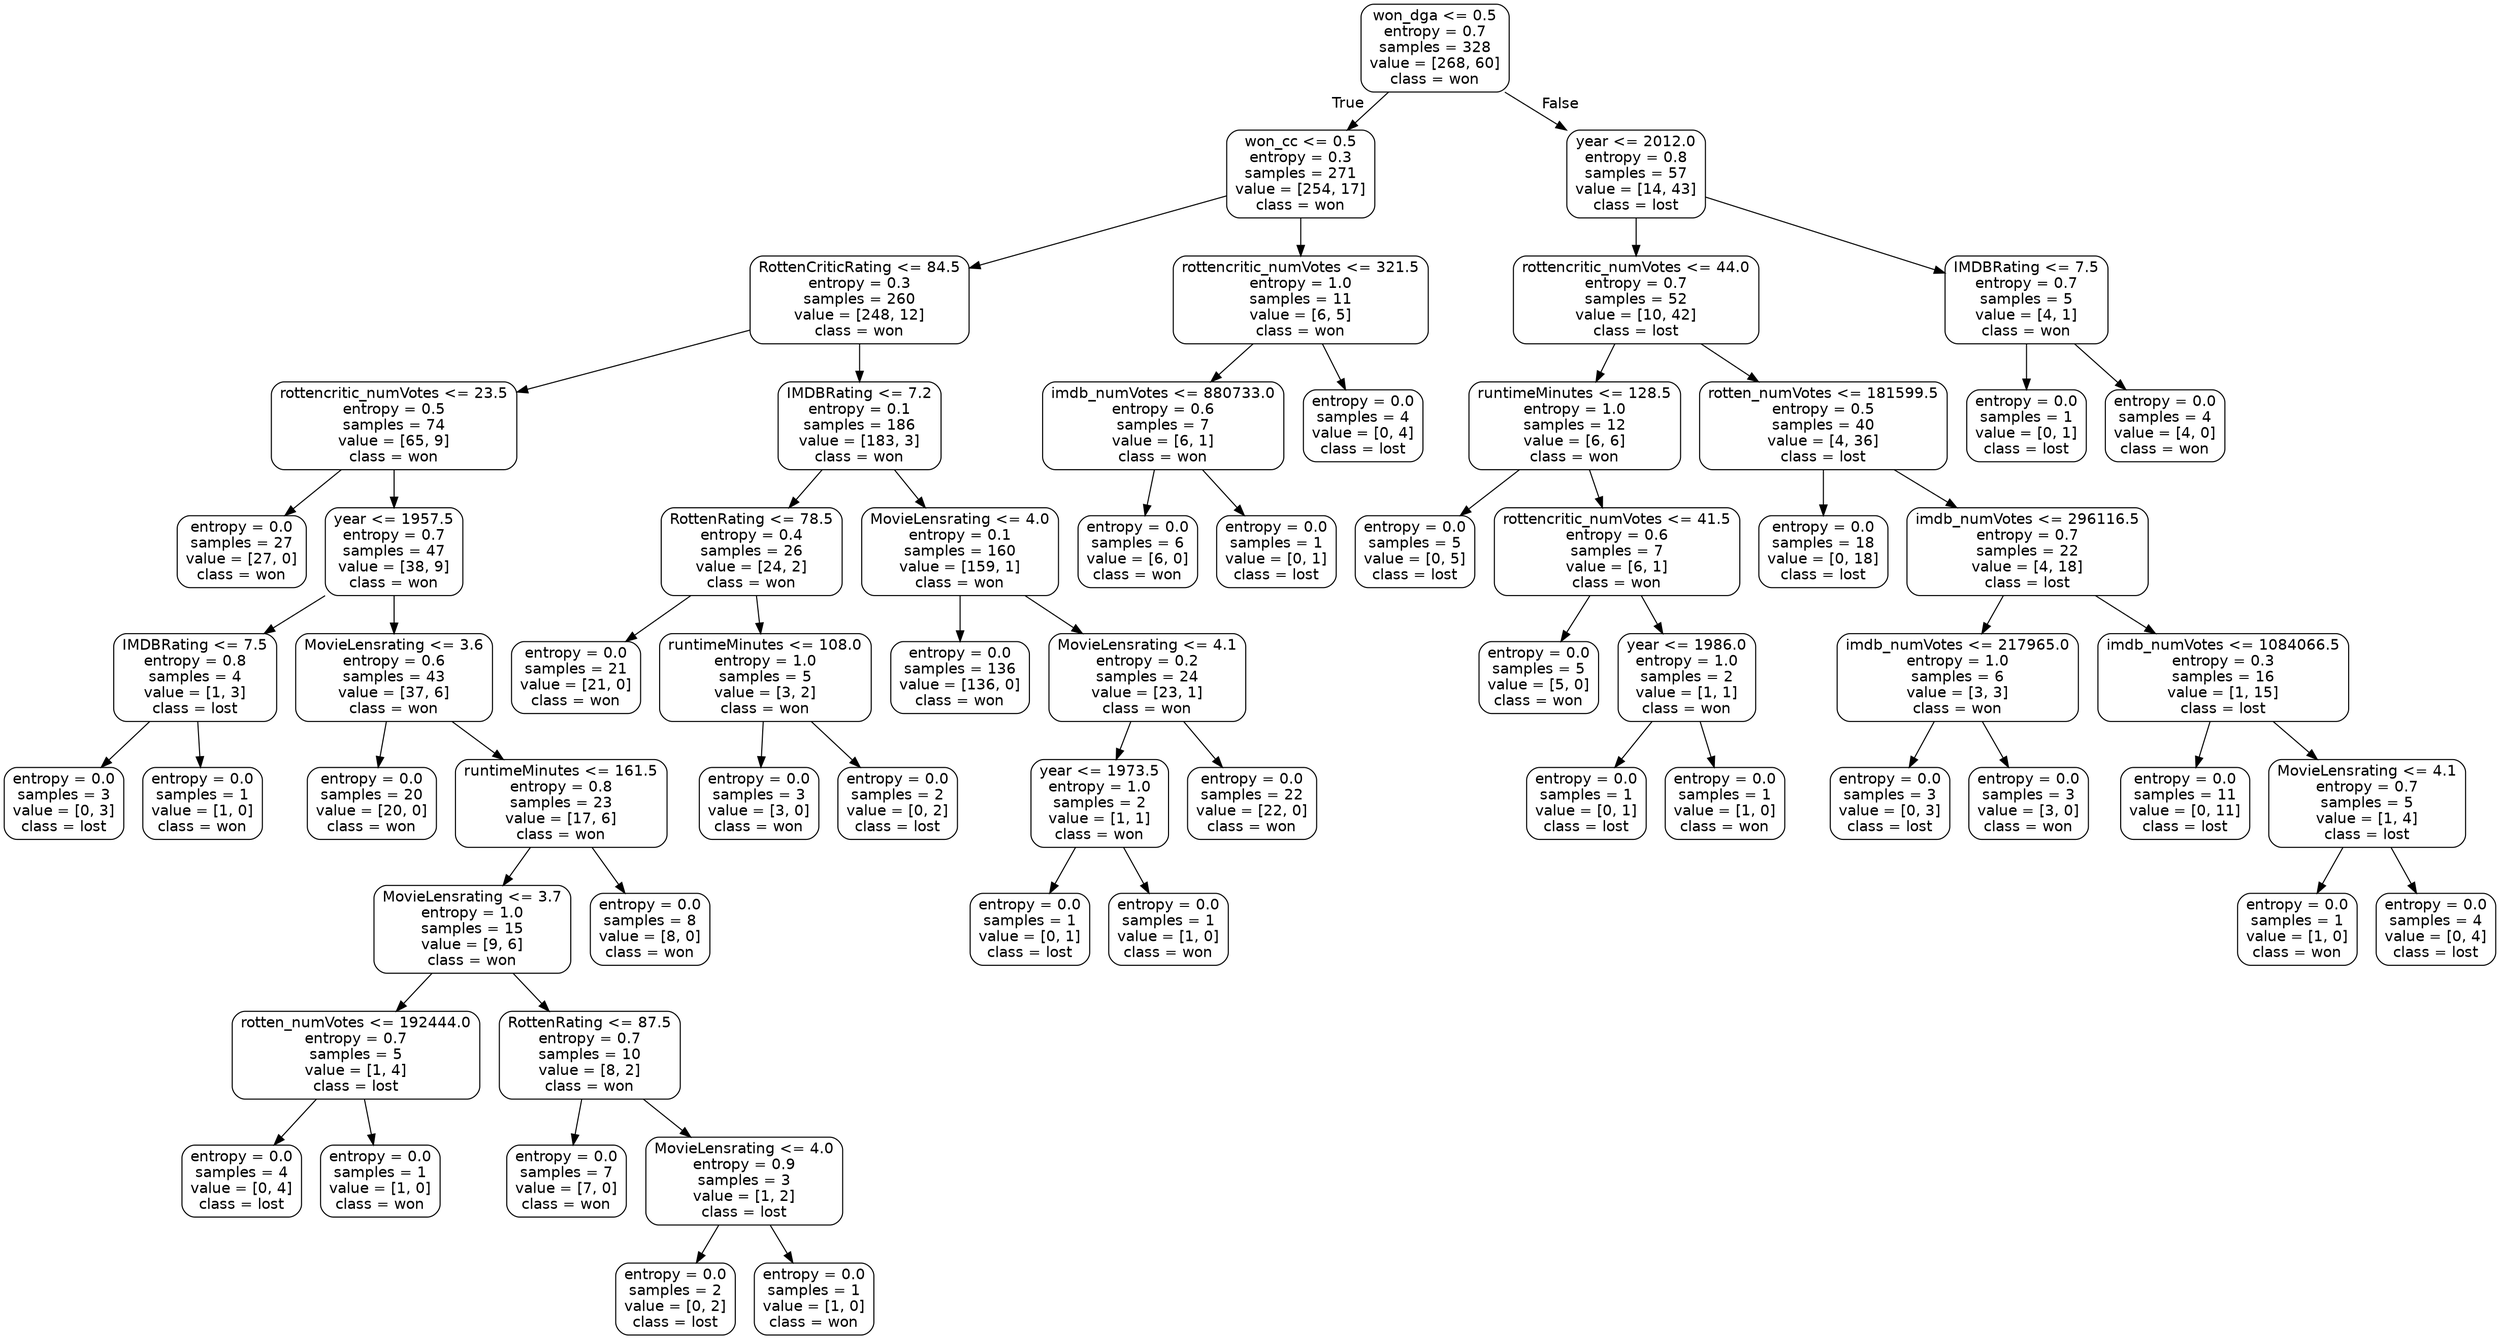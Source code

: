 digraph Tree {
node [shape=box, style="rounded", color="black", fontname=helvetica] ;
edge [fontname=helvetica] ;
0 [label="won_dga <= 0.5\nentropy = 0.7\nsamples = 328\nvalue = [268, 60]\nclass = won"] ;
1 [label="won_cc <= 0.5\nentropy = 0.3\nsamples = 271\nvalue = [254, 17]\nclass = won"] ;
0 -> 1 [labeldistance=2.5, labelangle=45, headlabel="True"] ;
2 [label="RottenCriticRating <= 84.5\nentropy = 0.3\nsamples = 260\nvalue = [248, 12]\nclass = won"] ;
1 -> 2 ;
3 [label="rottencritic_numVotes <= 23.5\nentropy = 0.5\nsamples = 74\nvalue = [65, 9]\nclass = won"] ;
2 -> 3 ;
4 [label="entropy = 0.0\nsamples = 27\nvalue = [27, 0]\nclass = won"] ;
3 -> 4 ;
5 [label="year <= 1957.5\nentropy = 0.7\nsamples = 47\nvalue = [38, 9]\nclass = won"] ;
3 -> 5 ;
6 [label="IMDBRating <= 7.5\nentropy = 0.8\nsamples = 4\nvalue = [1, 3]\nclass = lost"] ;
5 -> 6 ;
7 [label="entropy = 0.0\nsamples = 3\nvalue = [0, 3]\nclass = lost"] ;
6 -> 7 ;
8 [label="entropy = 0.0\nsamples = 1\nvalue = [1, 0]\nclass = won"] ;
6 -> 8 ;
9 [label="MovieLensrating <= 3.6\nentropy = 0.6\nsamples = 43\nvalue = [37, 6]\nclass = won"] ;
5 -> 9 ;
10 [label="entropy = 0.0\nsamples = 20\nvalue = [20, 0]\nclass = won"] ;
9 -> 10 ;
11 [label="runtimeMinutes <= 161.5\nentropy = 0.8\nsamples = 23\nvalue = [17, 6]\nclass = won"] ;
9 -> 11 ;
12 [label="MovieLensrating <= 3.7\nentropy = 1.0\nsamples = 15\nvalue = [9, 6]\nclass = won"] ;
11 -> 12 ;
13 [label="rotten_numVotes <= 192444.0\nentropy = 0.7\nsamples = 5\nvalue = [1, 4]\nclass = lost"] ;
12 -> 13 ;
14 [label="entropy = 0.0\nsamples = 4\nvalue = [0, 4]\nclass = lost"] ;
13 -> 14 ;
15 [label="entropy = 0.0\nsamples = 1\nvalue = [1, 0]\nclass = won"] ;
13 -> 15 ;
16 [label="RottenRating <= 87.5\nentropy = 0.7\nsamples = 10\nvalue = [8, 2]\nclass = won"] ;
12 -> 16 ;
17 [label="entropy = 0.0\nsamples = 7\nvalue = [7, 0]\nclass = won"] ;
16 -> 17 ;
18 [label="MovieLensrating <= 4.0\nentropy = 0.9\nsamples = 3\nvalue = [1, 2]\nclass = lost"] ;
16 -> 18 ;
19 [label="entropy = 0.0\nsamples = 2\nvalue = [0, 2]\nclass = lost"] ;
18 -> 19 ;
20 [label="entropy = 0.0\nsamples = 1\nvalue = [1, 0]\nclass = won"] ;
18 -> 20 ;
21 [label="entropy = 0.0\nsamples = 8\nvalue = [8, 0]\nclass = won"] ;
11 -> 21 ;
22 [label="IMDBRating <= 7.2\nentropy = 0.1\nsamples = 186\nvalue = [183, 3]\nclass = won"] ;
2 -> 22 ;
23 [label="RottenRating <= 78.5\nentropy = 0.4\nsamples = 26\nvalue = [24, 2]\nclass = won"] ;
22 -> 23 ;
24 [label="entropy = 0.0\nsamples = 21\nvalue = [21, 0]\nclass = won"] ;
23 -> 24 ;
25 [label="runtimeMinutes <= 108.0\nentropy = 1.0\nsamples = 5\nvalue = [3, 2]\nclass = won"] ;
23 -> 25 ;
26 [label="entropy = 0.0\nsamples = 3\nvalue = [3, 0]\nclass = won"] ;
25 -> 26 ;
27 [label="entropy = 0.0\nsamples = 2\nvalue = [0, 2]\nclass = lost"] ;
25 -> 27 ;
28 [label="MovieLensrating <= 4.0\nentropy = 0.1\nsamples = 160\nvalue = [159, 1]\nclass = won"] ;
22 -> 28 ;
29 [label="entropy = 0.0\nsamples = 136\nvalue = [136, 0]\nclass = won"] ;
28 -> 29 ;
30 [label="MovieLensrating <= 4.1\nentropy = 0.2\nsamples = 24\nvalue = [23, 1]\nclass = won"] ;
28 -> 30 ;
31 [label="year <= 1973.5\nentropy = 1.0\nsamples = 2\nvalue = [1, 1]\nclass = won"] ;
30 -> 31 ;
32 [label="entropy = 0.0\nsamples = 1\nvalue = [0, 1]\nclass = lost"] ;
31 -> 32 ;
33 [label="entropy = 0.0\nsamples = 1\nvalue = [1, 0]\nclass = won"] ;
31 -> 33 ;
34 [label="entropy = 0.0\nsamples = 22\nvalue = [22, 0]\nclass = won"] ;
30 -> 34 ;
35 [label="rottencritic_numVotes <= 321.5\nentropy = 1.0\nsamples = 11\nvalue = [6, 5]\nclass = won"] ;
1 -> 35 ;
36 [label="imdb_numVotes <= 880733.0\nentropy = 0.6\nsamples = 7\nvalue = [6, 1]\nclass = won"] ;
35 -> 36 ;
37 [label="entropy = 0.0\nsamples = 6\nvalue = [6, 0]\nclass = won"] ;
36 -> 37 ;
38 [label="entropy = 0.0\nsamples = 1\nvalue = [0, 1]\nclass = lost"] ;
36 -> 38 ;
39 [label="entropy = 0.0\nsamples = 4\nvalue = [0, 4]\nclass = lost"] ;
35 -> 39 ;
40 [label="year <= 2012.0\nentropy = 0.8\nsamples = 57\nvalue = [14, 43]\nclass = lost"] ;
0 -> 40 [labeldistance=2.5, labelangle=-45, headlabel="False"] ;
41 [label="rottencritic_numVotes <= 44.0\nentropy = 0.7\nsamples = 52\nvalue = [10, 42]\nclass = lost"] ;
40 -> 41 ;
42 [label="runtimeMinutes <= 128.5\nentropy = 1.0\nsamples = 12\nvalue = [6, 6]\nclass = won"] ;
41 -> 42 ;
43 [label="entropy = 0.0\nsamples = 5\nvalue = [0, 5]\nclass = lost"] ;
42 -> 43 ;
44 [label="rottencritic_numVotes <= 41.5\nentropy = 0.6\nsamples = 7\nvalue = [6, 1]\nclass = won"] ;
42 -> 44 ;
45 [label="entropy = 0.0\nsamples = 5\nvalue = [5, 0]\nclass = won"] ;
44 -> 45 ;
46 [label="year <= 1986.0\nentropy = 1.0\nsamples = 2\nvalue = [1, 1]\nclass = won"] ;
44 -> 46 ;
47 [label="entropy = 0.0\nsamples = 1\nvalue = [0, 1]\nclass = lost"] ;
46 -> 47 ;
48 [label="entropy = 0.0\nsamples = 1\nvalue = [1, 0]\nclass = won"] ;
46 -> 48 ;
49 [label="rotten_numVotes <= 181599.5\nentropy = 0.5\nsamples = 40\nvalue = [4, 36]\nclass = lost"] ;
41 -> 49 ;
50 [label="entropy = 0.0\nsamples = 18\nvalue = [0, 18]\nclass = lost"] ;
49 -> 50 ;
51 [label="imdb_numVotes <= 296116.5\nentropy = 0.7\nsamples = 22\nvalue = [4, 18]\nclass = lost"] ;
49 -> 51 ;
52 [label="imdb_numVotes <= 217965.0\nentropy = 1.0\nsamples = 6\nvalue = [3, 3]\nclass = won"] ;
51 -> 52 ;
53 [label="entropy = 0.0\nsamples = 3\nvalue = [0, 3]\nclass = lost"] ;
52 -> 53 ;
54 [label="entropy = 0.0\nsamples = 3\nvalue = [3, 0]\nclass = won"] ;
52 -> 54 ;
55 [label="imdb_numVotes <= 1084066.5\nentropy = 0.3\nsamples = 16\nvalue = [1, 15]\nclass = lost"] ;
51 -> 55 ;
56 [label="entropy = 0.0\nsamples = 11\nvalue = [0, 11]\nclass = lost"] ;
55 -> 56 ;
57 [label="MovieLensrating <= 4.1\nentropy = 0.7\nsamples = 5\nvalue = [1, 4]\nclass = lost"] ;
55 -> 57 ;
58 [label="entropy = 0.0\nsamples = 1\nvalue = [1, 0]\nclass = won"] ;
57 -> 58 ;
59 [label="entropy = 0.0\nsamples = 4\nvalue = [0, 4]\nclass = lost"] ;
57 -> 59 ;
60 [label="IMDBRating <= 7.5\nentropy = 0.7\nsamples = 5\nvalue = [4, 1]\nclass = won"] ;
40 -> 60 ;
61 [label="entropy = 0.0\nsamples = 1\nvalue = [0, 1]\nclass = lost"] ;
60 -> 61 ;
62 [label="entropy = 0.0\nsamples = 4\nvalue = [4, 0]\nclass = won"] ;
60 -> 62 ;
}